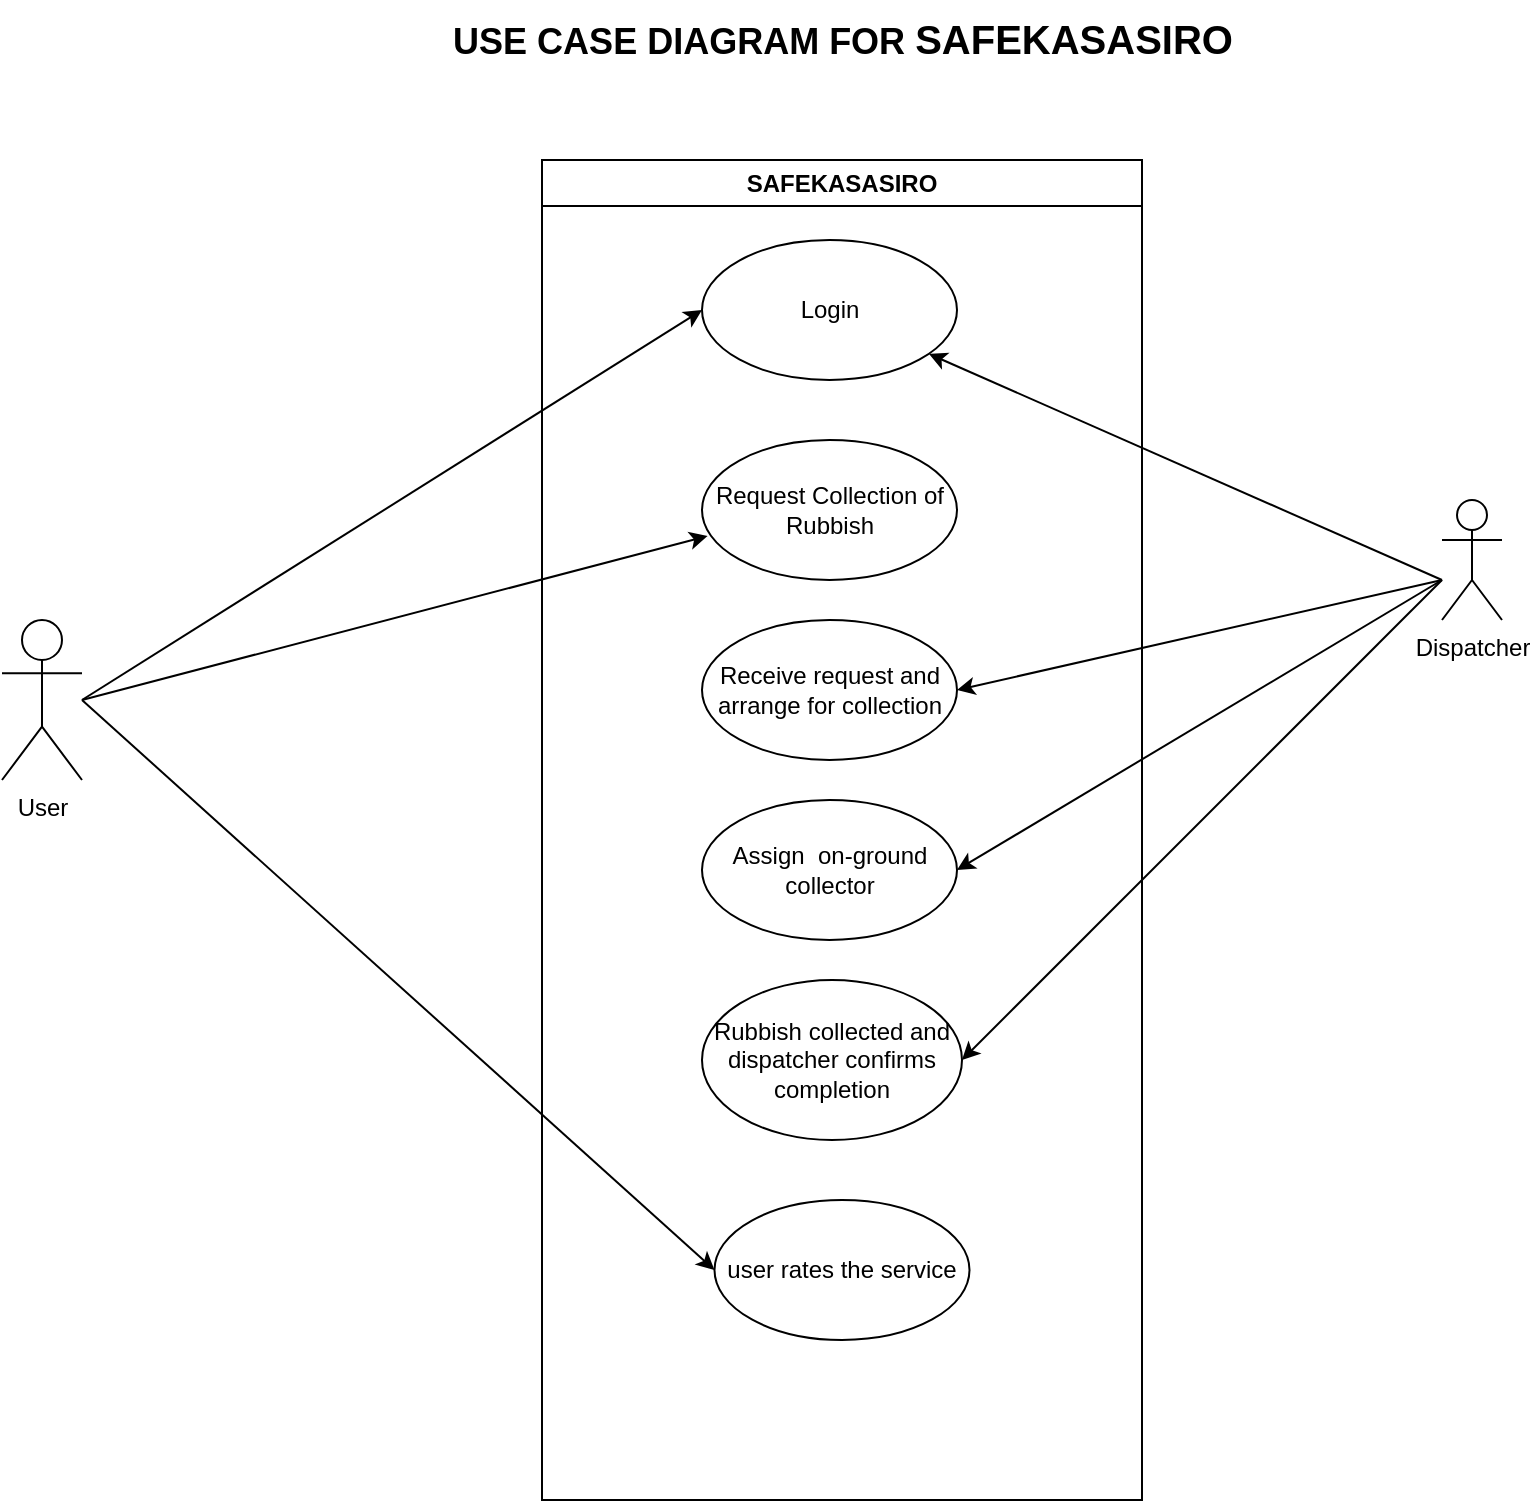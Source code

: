 <mxfile version="24.7.17">
  <diagram name="Page-1" id="55ijNNeH4TxK_P1EvQzD">
    <mxGraphModel grid="1" page="1" gridSize="10" guides="1" tooltips="1" connect="1" arrows="1" fold="1" pageScale="1" pageWidth="850" pageHeight="1100" math="0" shadow="0">
      <root>
        <mxCell id="0" />
        <mxCell id="1" parent="0" />
        <mxCell id="OHlSDr-8CtgP3tiL7i1z-2" value="SAFEKASASIRO" style="swimlane;whiteSpace=wrap;html=1;startSize=23;" vertex="1" parent="1">
          <mxGeometry x="330" y="90" width="300" height="670" as="geometry" />
        </mxCell>
        <mxCell id="OHlSDr-8CtgP3tiL7i1z-3" value="Login" style="ellipse;whiteSpace=wrap;html=1;" vertex="1" parent="OHlSDr-8CtgP3tiL7i1z-2">
          <mxGeometry x="80" y="40" width="127.5" height="70" as="geometry" />
        </mxCell>
        <mxCell id="OHlSDr-8CtgP3tiL7i1z-14" value="Request Collection of Rubbish" style="ellipse;whiteSpace=wrap;html=1;" vertex="1" parent="OHlSDr-8CtgP3tiL7i1z-2">
          <mxGeometry x="80" y="140" width="127.5" height="70" as="geometry" />
        </mxCell>
        <mxCell id="OHlSDr-8CtgP3tiL7i1z-15" value="Rubbish collected and dispatcher confirms completion" style="ellipse;whiteSpace=wrap;html=1;" vertex="1" parent="OHlSDr-8CtgP3tiL7i1z-2">
          <mxGeometry x="80" y="410" width="130" height="80" as="geometry" />
        </mxCell>
        <mxCell id="OHlSDr-8CtgP3tiL7i1z-16" value="Assign&amp;nbsp; on-ground collector" style="ellipse;whiteSpace=wrap;html=1;" vertex="1" parent="OHlSDr-8CtgP3tiL7i1z-2">
          <mxGeometry x="80" y="320" width="127.5" height="70" as="geometry" />
        </mxCell>
        <mxCell id="OHlSDr-8CtgP3tiL7i1z-17" value="user rates the service" style="ellipse;whiteSpace=wrap;html=1;" vertex="1" parent="OHlSDr-8CtgP3tiL7i1z-2">
          <mxGeometry x="86.25" y="520" width="127.5" height="70" as="geometry" />
        </mxCell>
        <mxCell id="OHlSDr-8CtgP3tiL7i1z-18" value="Receive request and arrange for collection" style="ellipse;whiteSpace=wrap;html=1;" vertex="1" parent="OHlSDr-8CtgP3tiL7i1z-2">
          <mxGeometry x="80" y="230" width="127.5" height="70" as="geometry" />
        </mxCell>
        <mxCell id="OHlSDr-8CtgP3tiL7i1z-4" value="User" style="shape=umlActor;verticalLabelPosition=bottom;verticalAlign=top;html=1;outlineConnect=0;" vertex="1" parent="1">
          <mxGeometry x="60" y="320" width="40" height="80" as="geometry" />
        </mxCell>
        <mxCell id="OHlSDr-8CtgP3tiL7i1z-19" value="Dispatcher" style="shape=umlActor;verticalLabelPosition=bottom;verticalAlign=top;html=1;outlineConnect=0;" vertex="1" parent="1">
          <mxGeometry x="780" y="260" width="30" height="60" as="geometry" />
        </mxCell>
        <mxCell id="LP4Pg4Z0m5B7OYynHUsp-3" value="" style="endArrow=classic;html=1;rounded=0;" edge="1" parent="1" target="OHlSDr-8CtgP3tiL7i1z-3">
          <mxGeometry width="50" height="50" relative="1" as="geometry">
            <mxPoint x="780" y="300" as="sourcePoint" />
            <mxPoint x="830" y="250" as="targetPoint" />
          </mxGeometry>
        </mxCell>
        <mxCell id="LP4Pg4Z0m5B7OYynHUsp-4" value="" style="endArrow=classic;html=1;rounded=0;entryX=1;entryY=0.5;entryDx=0;entryDy=0;" edge="1" parent="1" target="OHlSDr-8CtgP3tiL7i1z-18">
          <mxGeometry width="50" height="50" relative="1" as="geometry">
            <mxPoint x="780" y="300" as="sourcePoint" />
            <mxPoint x="830" y="250" as="targetPoint" />
          </mxGeometry>
        </mxCell>
        <mxCell id="LP4Pg4Z0m5B7OYynHUsp-5" value="" style="endArrow=classic;html=1;rounded=0;entryX=0;entryY=0.5;entryDx=0;entryDy=0;" edge="1" parent="1" target="OHlSDr-8CtgP3tiL7i1z-3">
          <mxGeometry width="50" height="50" relative="1" as="geometry">
            <mxPoint x="100" y="360" as="sourcePoint" />
            <mxPoint x="150" y="310" as="targetPoint" />
          </mxGeometry>
        </mxCell>
        <mxCell id="LP4Pg4Z0m5B7OYynHUsp-6" value="" style="endArrow=classic;html=1;rounded=0;entryX=0.022;entryY=0.686;entryDx=0;entryDy=0;entryPerimeter=0;" edge="1" parent="1" target="OHlSDr-8CtgP3tiL7i1z-14">
          <mxGeometry width="50" height="50" relative="1" as="geometry">
            <mxPoint x="100" y="360" as="sourcePoint" />
            <mxPoint x="150" y="310" as="targetPoint" />
          </mxGeometry>
        </mxCell>
        <mxCell id="hHJbvhtkehKIKL7x7A-c-1" value="&lt;b&gt;&lt;font style=&quot;font-size: 18px;&quot;&gt;USE CASE DIAGRAM FOR&amp;nbsp;&lt;/font&gt;&lt;/b&gt;&lt;b style=&quot;font-size: 20px;&quot;&gt;SAFEKASASIRO&lt;/b&gt;" style="text;html=1;align=center;verticalAlign=middle;resizable=0;points=[];autosize=1;strokeColor=none;fillColor=none;" vertex="1" parent="1">
          <mxGeometry x="275" y="10" width="410" height="40" as="geometry" />
        </mxCell>
        <mxCell id="ePcgFb6tCuh2jlZqT5Ei-2" value="" style="endArrow=classic;html=1;rounded=0;entryX=1;entryY=0.5;entryDx=0;entryDy=0;" edge="1" parent="1" target="OHlSDr-8CtgP3tiL7i1z-16">
          <mxGeometry width="50" height="50" relative="1" as="geometry">
            <mxPoint x="780" y="300" as="sourcePoint" />
            <mxPoint x="519" y="365" as="targetPoint" />
          </mxGeometry>
        </mxCell>
        <mxCell id="ePcgFb6tCuh2jlZqT5Ei-3" value="" style="endArrow=classic;html=1;rounded=0;entryX=1;entryY=0.5;entryDx=0;entryDy=0;" edge="1" parent="1" target="OHlSDr-8CtgP3tiL7i1z-15">
          <mxGeometry width="50" height="50" relative="1" as="geometry">
            <mxPoint x="780" y="300" as="sourcePoint" />
            <mxPoint x="548" y="455" as="targetPoint" />
          </mxGeometry>
        </mxCell>
        <mxCell id="ePcgFb6tCuh2jlZqT5Ei-4" value="" style="endArrow=classic;html=1;rounded=0;entryX=0;entryY=0.5;entryDx=0;entryDy=0;" edge="1" parent="1" target="OHlSDr-8CtgP3tiL7i1z-17">
          <mxGeometry width="50" height="50" relative="1" as="geometry">
            <mxPoint x="100" y="360" as="sourcePoint" />
            <mxPoint x="423" y="288" as="targetPoint" />
          </mxGeometry>
        </mxCell>
      </root>
    </mxGraphModel>
  </diagram>
</mxfile>
